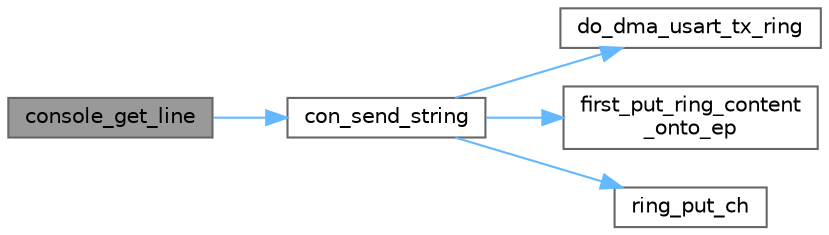 digraph "console_get_line"
{
 // LATEX_PDF_SIZE
  bgcolor="transparent";
  edge [fontname=Helvetica,fontsize=10,labelfontname=Helvetica,labelfontsize=10];
  node [fontname=Helvetica,fontsize=10,shape=box,height=0.2,width=0.4];
  rankdir="LR";
  Node1 [label="console_get_line",height=0.2,width=0.4,color="gray40", fillcolor="grey60", style="filled", fontcolor="black",tooltip="Read a line from console. It is a blocking function."];
  Node1 -> Node2 [color="steelblue1",style="solid"];
  Node2 [label="con_send_string",height=0.2,width=0.4,color="grey40", fillcolor="white", style="filled",URL="$serial_8c.html#ac54f6c904c1b78cc33e6d94d8b7e1aa1",tooltip="Send a ASCIIZ string to serial (up to 127 chars) to console buffer and starts sending...."];
  Node2 -> Node3 [color="steelblue1",style="solid"];
  Node3 [label="do_dma_usart_tx_ring",height=0.2,width=0.4,color="grey40", fillcolor="white", style="filled",URL="$serial_8c.html#a0602b71dae2f607437c0ef26fd4cc19b",tooltip="If DMA is idle, it will be set to the \"get pointer\" of the uart_tx_ring."];
  Node2 -> Node4 [color="steelblue1",style="solid"];
  Node4 [label="first_put_ring_content\l_onto_ep",height=0.2,width=0.4,color="grey40", fillcolor="white", style="filled",URL="$cdcacm_8h.html#a775a23131d52c5bc13ff354e9de08570",tooltip="Starts a communication pipe with an IN Endpoint, to allow that the USB callbacks can take control of ..."];
  Node2 -> Node5 [color="steelblue1",style="solid"];
  Node5 [label="ring_put_ch",height=0.2,width=0.4,color="grey40", fillcolor="white", style="filled",URL="$serial_8c.html#a07469dc6c9ef0cb391bff88443f82d98",tooltip="Puts a byte in the specified ring. It is a non blocking function."];
}
